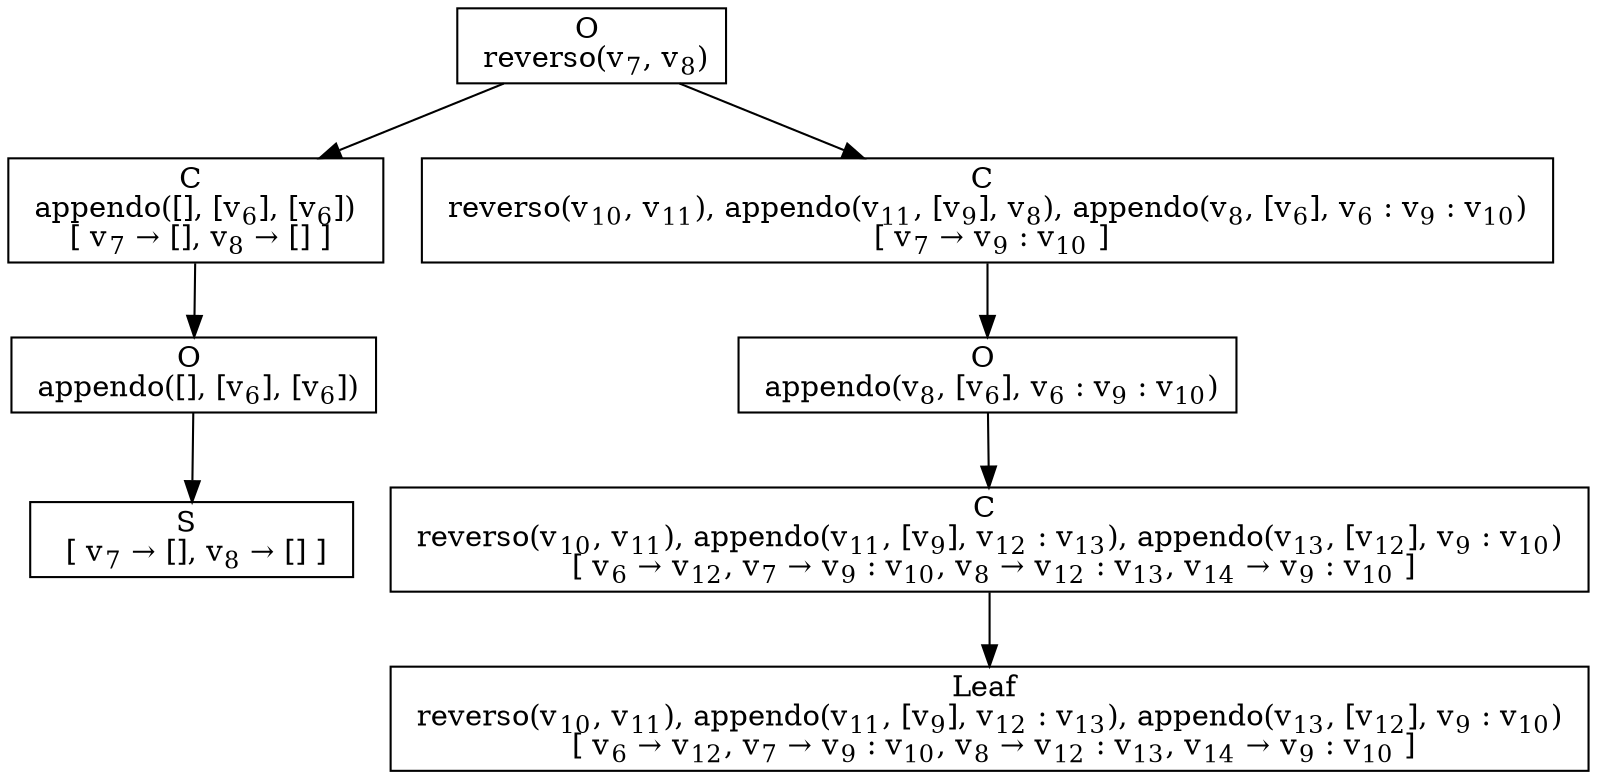 digraph {
    graph [rankdir=TB
          ,bgcolor=transparent];
    node [shape=box
         ,fillcolor=white
         ,style=filled];
    0 [label=<O <BR/> reverso(v<SUB>7</SUB>, v<SUB>8</SUB>)>];
    1 [label=<C <BR/> appendo([], [v<SUB>6</SUB>], [v<SUB>6</SUB>]) <BR/>  [ v<SUB>7</SUB> &rarr; [], v<SUB>8</SUB> &rarr; [] ] >];
    2 [label=<C <BR/> reverso(v<SUB>10</SUB>, v<SUB>11</SUB>), appendo(v<SUB>11</SUB>, [v<SUB>9</SUB>], v<SUB>8</SUB>), appendo(v<SUB>8</SUB>, [v<SUB>6</SUB>], v<SUB>6</SUB> : v<SUB>9</SUB> : v<SUB>10</SUB>) <BR/>  [ v<SUB>7</SUB> &rarr; v<SUB>9</SUB> : v<SUB>10</SUB> ] >];
    3 [label=<O <BR/> appendo([], [v<SUB>6</SUB>], [v<SUB>6</SUB>])>];
    4 [label=<S <BR/>  [ v<SUB>7</SUB> &rarr; [], v<SUB>8</SUB> &rarr; [] ] >];
    5 [label=<O <BR/> appendo(v<SUB>8</SUB>, [v<SUB>6</SUB>], v<SUB>6</SUB> : v<SUB>9</SUB> : v<SUB>10</SUB>)>];
    6 [label=<C <BR/> reverso(v<SUB>10</SUB>, v<SUB>11</SUB>), appendo(v<SUB>11</SUB>, [v<SUB>9</SUB>], v<SUB>12</SUB> : v<SUB>13</SUB>), appendo(v<SUB>13</SUB>, [v<SUB>12</SUB>], v<SUB>9</SUB> : v<SUB>10</SUB>) <BR/>  [ v<SUB>6</SUB> &rarr; v<SUB>12</SUB>, v<SUB>7</SUB> &rarr; v<SUB>9</SUB> : v<SUB>10</SUB>, v<SUB>8</SUB> &rarr; v<SUB>12</SUB> : v<SUB>13</SUB>, v<SUB>14</SUB> &rarr; v<SUB>9</SUB> : v<SUB>10</SUB> ] >];
    7 [label=<Leaf <BR/> reverso(v<SUB>10</SUB>, v<SUB>11</SUB>), appendo(v<SUB>11</SUB>, [v<SUB>9</SUB>], v<SUB>12</SUB> : v<SUB>13</SUB>), appendo(v<SUB>13</SUB>, [v<SUB>12</SUB>], v<SUB>9</SUB> : v<SUB>10</SUB>) <BR/>  [ v<SUB>6</SUB> &rarr; v<SUB>12</SUB>, v<SUB>7</SUB> &rarr; v<SUB>9</SUB> : v<SUB>10</SUB>, v<SUB>8</SUB> &rarr; v<SUB>12</SUB> : v<SUB>13</SUB>, v<SUB>14</SUB> &rarr; v<SUB>9</SUB> : v<SUB>10</SUB> ] >];
    0 -> 1 [label=""];
    0 -> 2 [label=""];
    1 -> 3 [label=""];
    2 -> 5 [label=""];
    3 -> 4 [label=""];
    5 -> 6 [label=""];
    6 -> 7 [label=""];
}